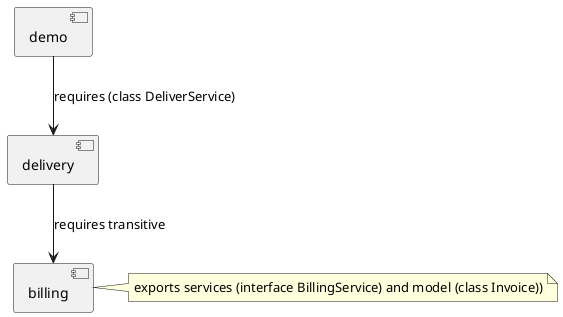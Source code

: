 @startuml

component demo
component delivery
component billing

demo --> delivery : requires (class DeliverService)
delivery --> billing : requires transitive

note right of billing: exports services (interface BillingService) and model (class Invoice))


@enduml